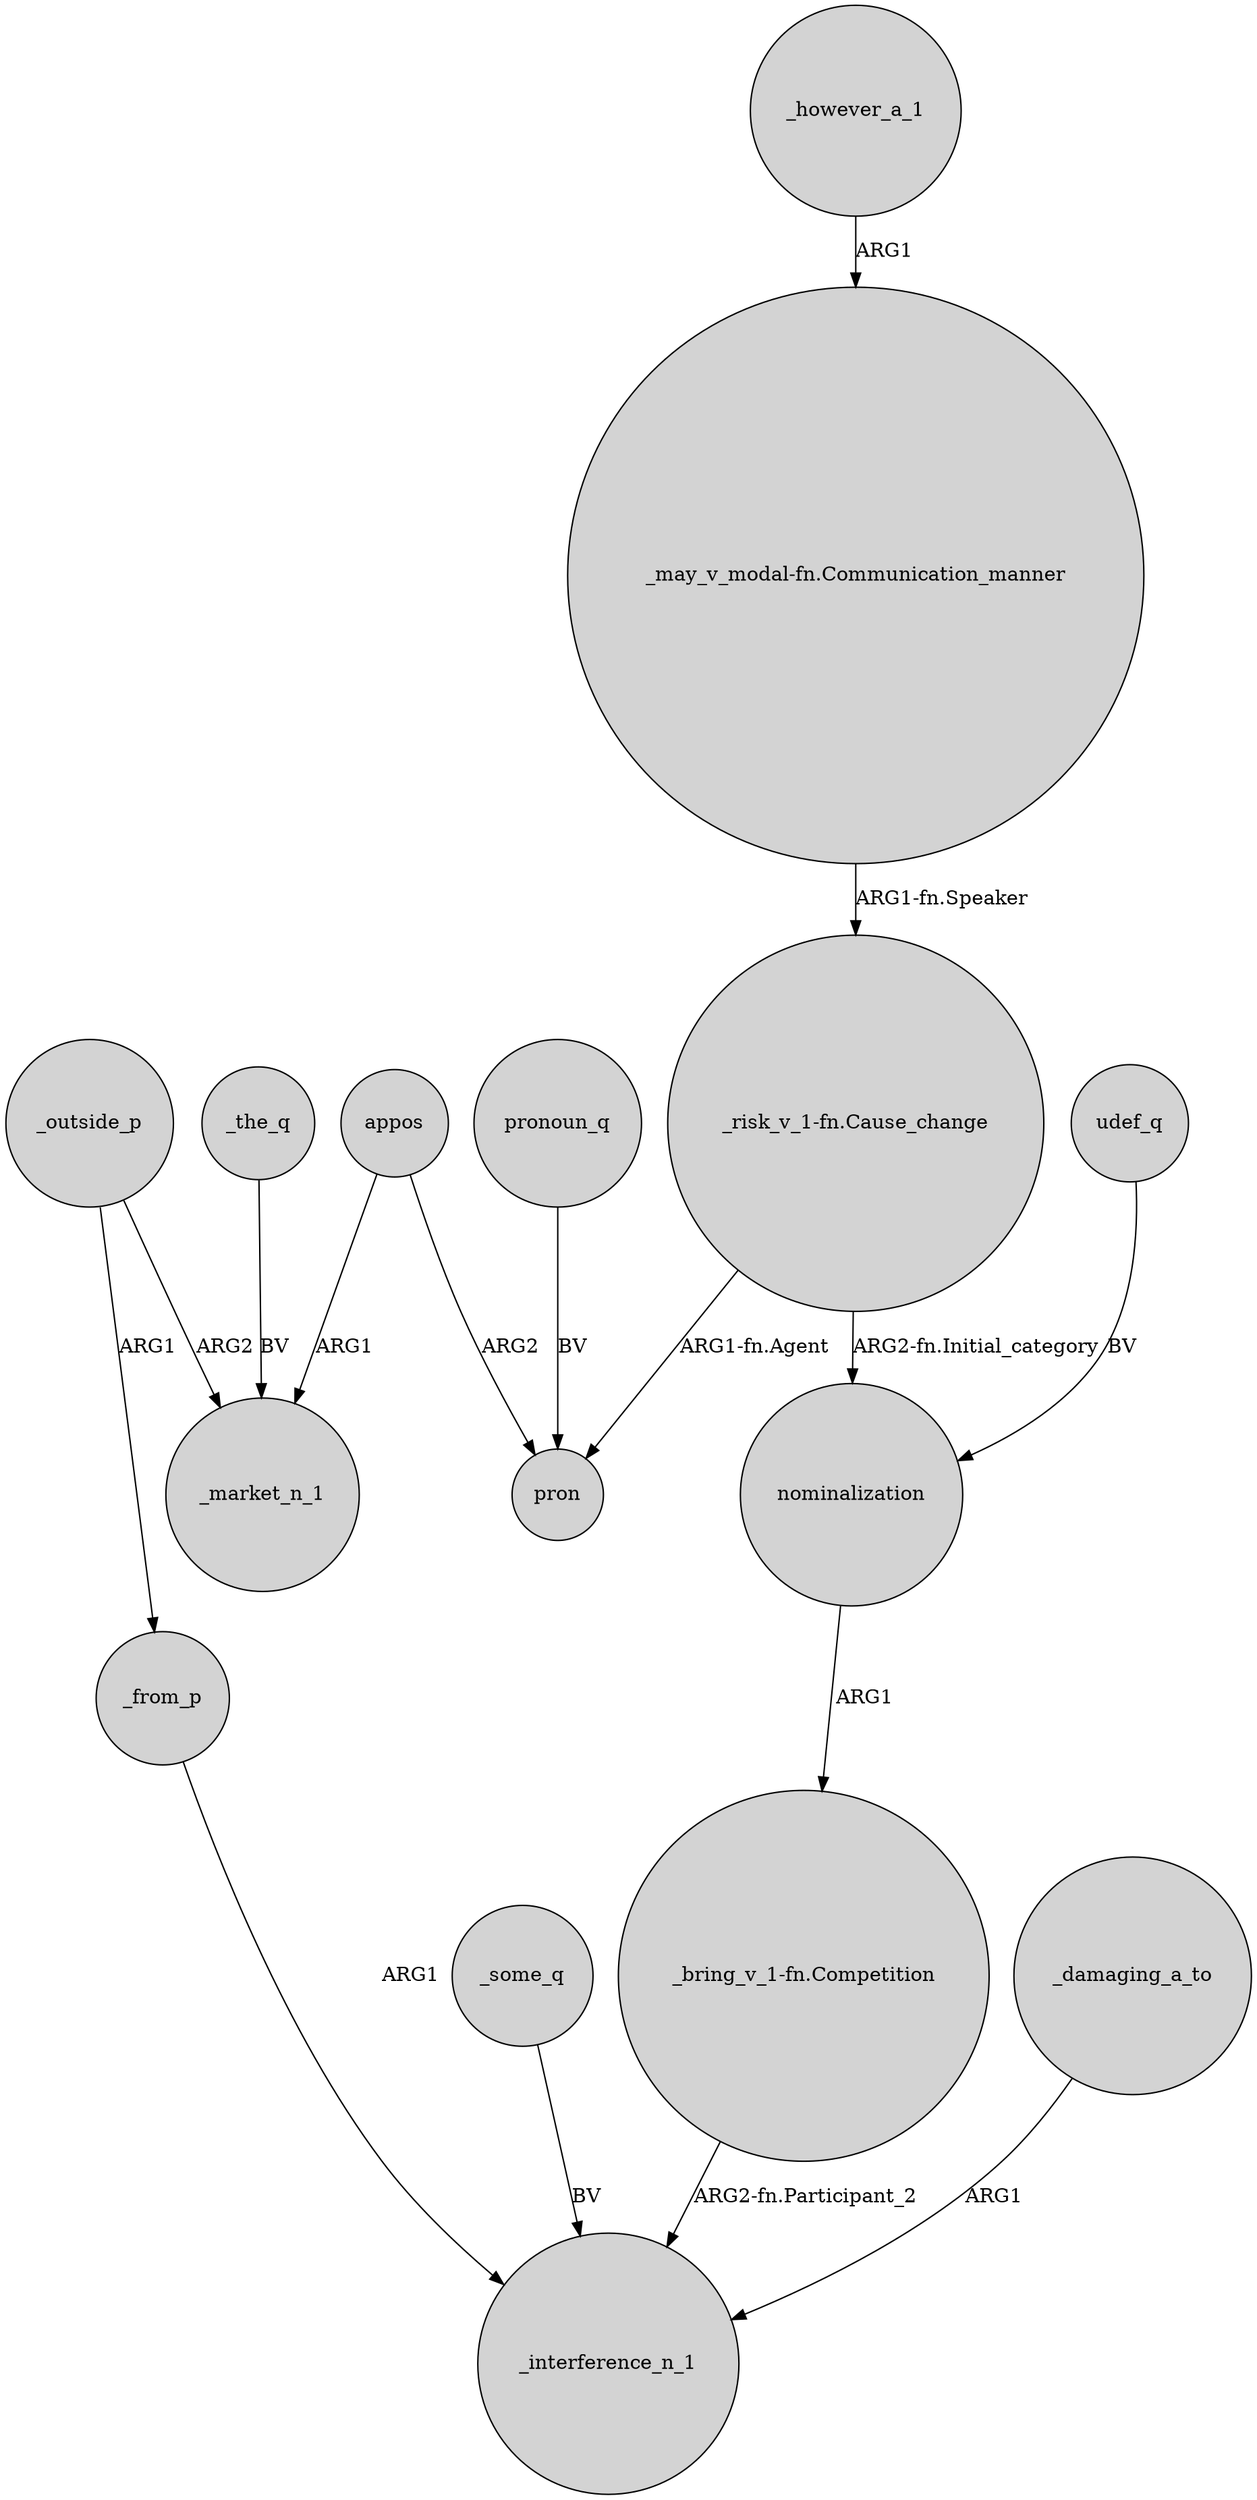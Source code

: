 digraph {
	node [shape=circle style=filled]
	_outside_p -> _market_n_1 [label=ARG2]
	_from_p -> _interference_n_1 [label=ARG1]
	_some_q -> _interference_n_1 [label=BV]
	appos -> _market_n_1 [label=ARG1]
	"_risk_v_1-fn.Cause_change" -> pron [label="ARG1-fn.Agent"]
	nominalization -> "_bring_v_1-fn.Competition" [label=ARG1]
	"_risk_v_1-fn.Cause_change" -> nominalization [label="ARG2-fn.Initial_category"]
	_the_q -> _market_n_1 [label=BV]
	_damaging_a_to -> _interference_n_1 [label=ARG1]
	appos -> pron [label=ARG2]
	"_bring_v_1-fn.Competition" -> _interference_n_1 [label="ARG2-fn.Participant_2"]
	_however_a_1 -> "_may_v_modal-fn.Communication_manner" [label=ARG1]
	pronoun_q -> pron [label=BV]
	_outside_p -> _from_p [label=ARG1]
	"_may_v_modal-fn.Communication_manner" -> "_risk_v_1-fn.Cause_change" [label="ARG1-fn.Speaker"]
	udef_q -> nominalization [label=BV]
}
